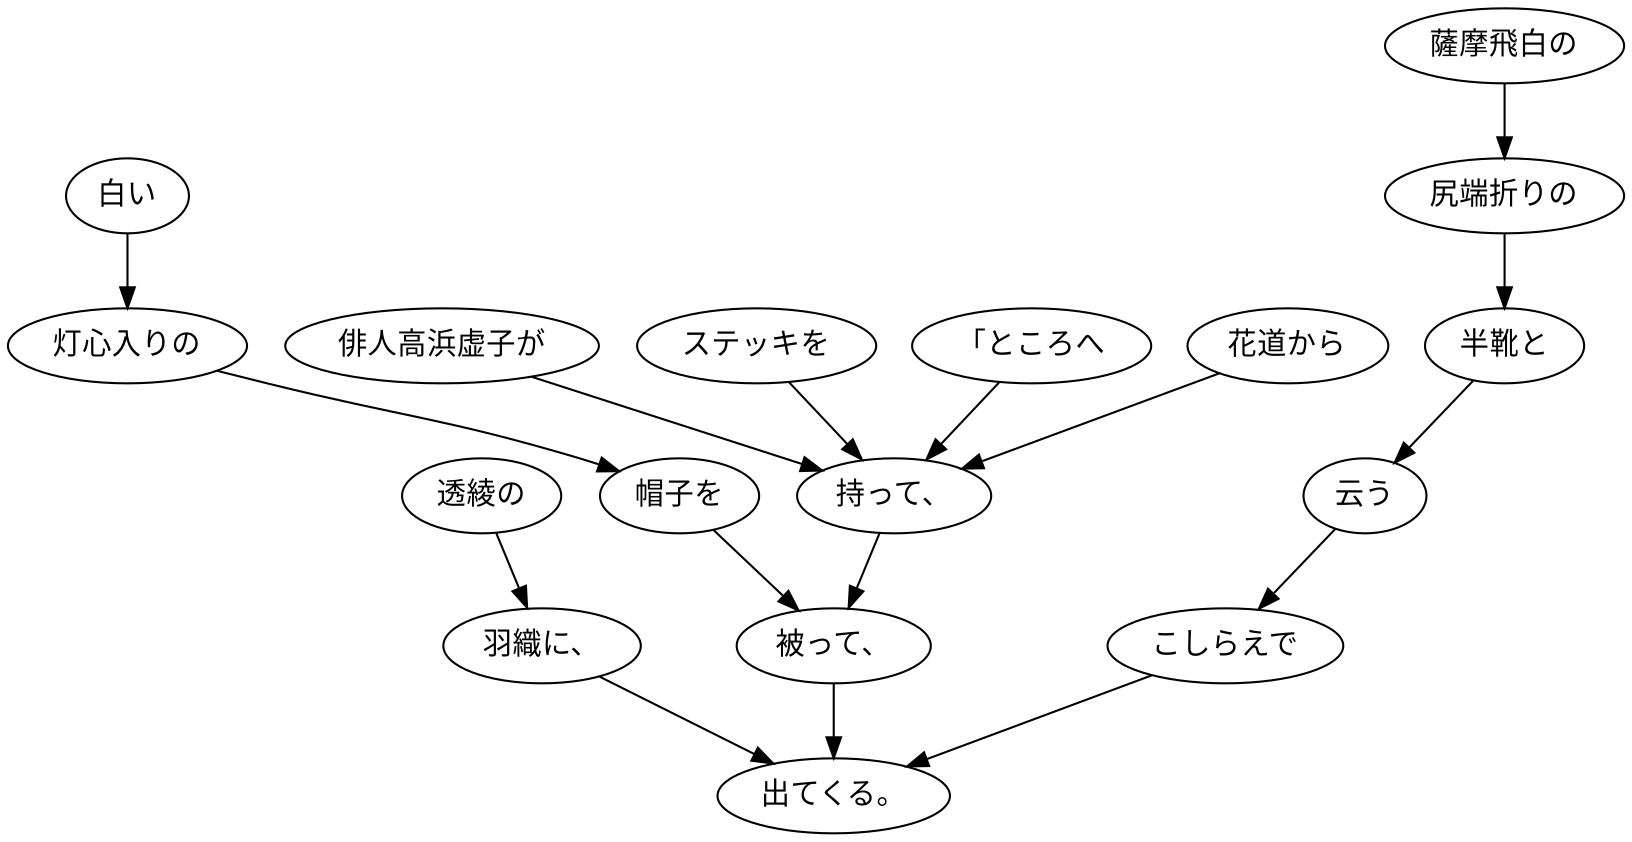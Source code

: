 digraph graph3780 {
	node0 [label="「ところへ"];
	node1 [label="花道から"];
	node2 [label="俳人高浜虚子が"];
	node3 [label="ステッキを"];
	node4 [label="持って、"];
	node5 [label="白い"];
	node6 [label="灯心入りの"];
	node7 [label="帽子を"];
	node8 [label="被って、"];
	node9 [label="透綾の"];
	node10 [label="羽織に、"];
	node11 [label="薩摩飛白の"];
	node12 [label="尻端折りの"];
	node13 [label="半靴と"];
	node14 [label="云う"];
	node15 [label="こしらえで"];
	node16 [label="出てくる。"];
	node0 -> node4;
	node1 -> node4;
	node2 -> node4;
	node3 -> node4;
	node4 -> node8;
	node5 -> node6;
	node6 -> node7;
	node7 -> node8;
	node8 -> node16;
	node9 -> node10;
	node10 -> node16;
	node11 -> node12;
	node12 -> node13;
	node13 -> node14;
	node14 -> node15;
	node15 -> node16;
}
